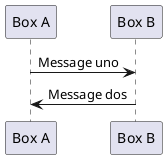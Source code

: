 @startuml
skinparam componentStyle uml2

participant "Box A" as A
participant "Box B" as B

A->B: Message uno
B->A: Message dos

@enduml
